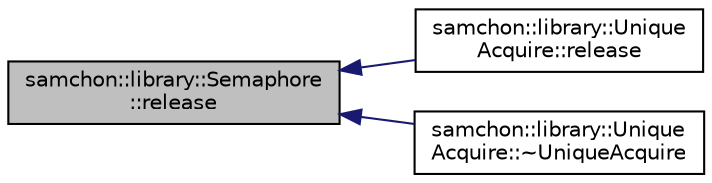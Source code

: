 digraph "samchon::library::Semaphore::release"
{
  edge [fontname="Helvetica",fontsize="10",labelfontname="Helvetica",labelfontsize="10"];
  node [fontname="Helvetica",fontsize="10",shape=record];
  rankdir="LR";
  Node1 [label="samchon::library::Semaphore\l::release",height=0.2,width=0.4,color="black", fillcolor="grey75", style="filled", fontcolor="black"];
  Node1 -> Node2 [dir="back",color="midnightblue",fontsize="10",style="solid",fontname="Helvetica"];
  Node2 [label="samchon::library::Unique\lAcquire::release",height=0.2,width=0.4,color="black", fillcolor="white", style="filled",URL="$d1/df7/classsamchon_1_1library_1_1UniqueAcquire.html#a4102b345f20bad63bde7efcc43e1e44a",tooltip="Release an admission. "];
  Node1 -> Node3 [dir="back",color="midnightblue",fontsize="10",style="solid",fontname="Helvetica"];
  Node3 [label="samchon::library::Unique\lAcquire::~UniqueAcquire",height=0.2,width=0.4,color="black", fillcolor="white", style="filled",URL="$d1/df7/classsamchon_1_1library_1_1UniqueAcquire.html#a85ed3efb8dd56d32c3bc8c0f826992ed",tooltip="Default Destructor. "];
}
